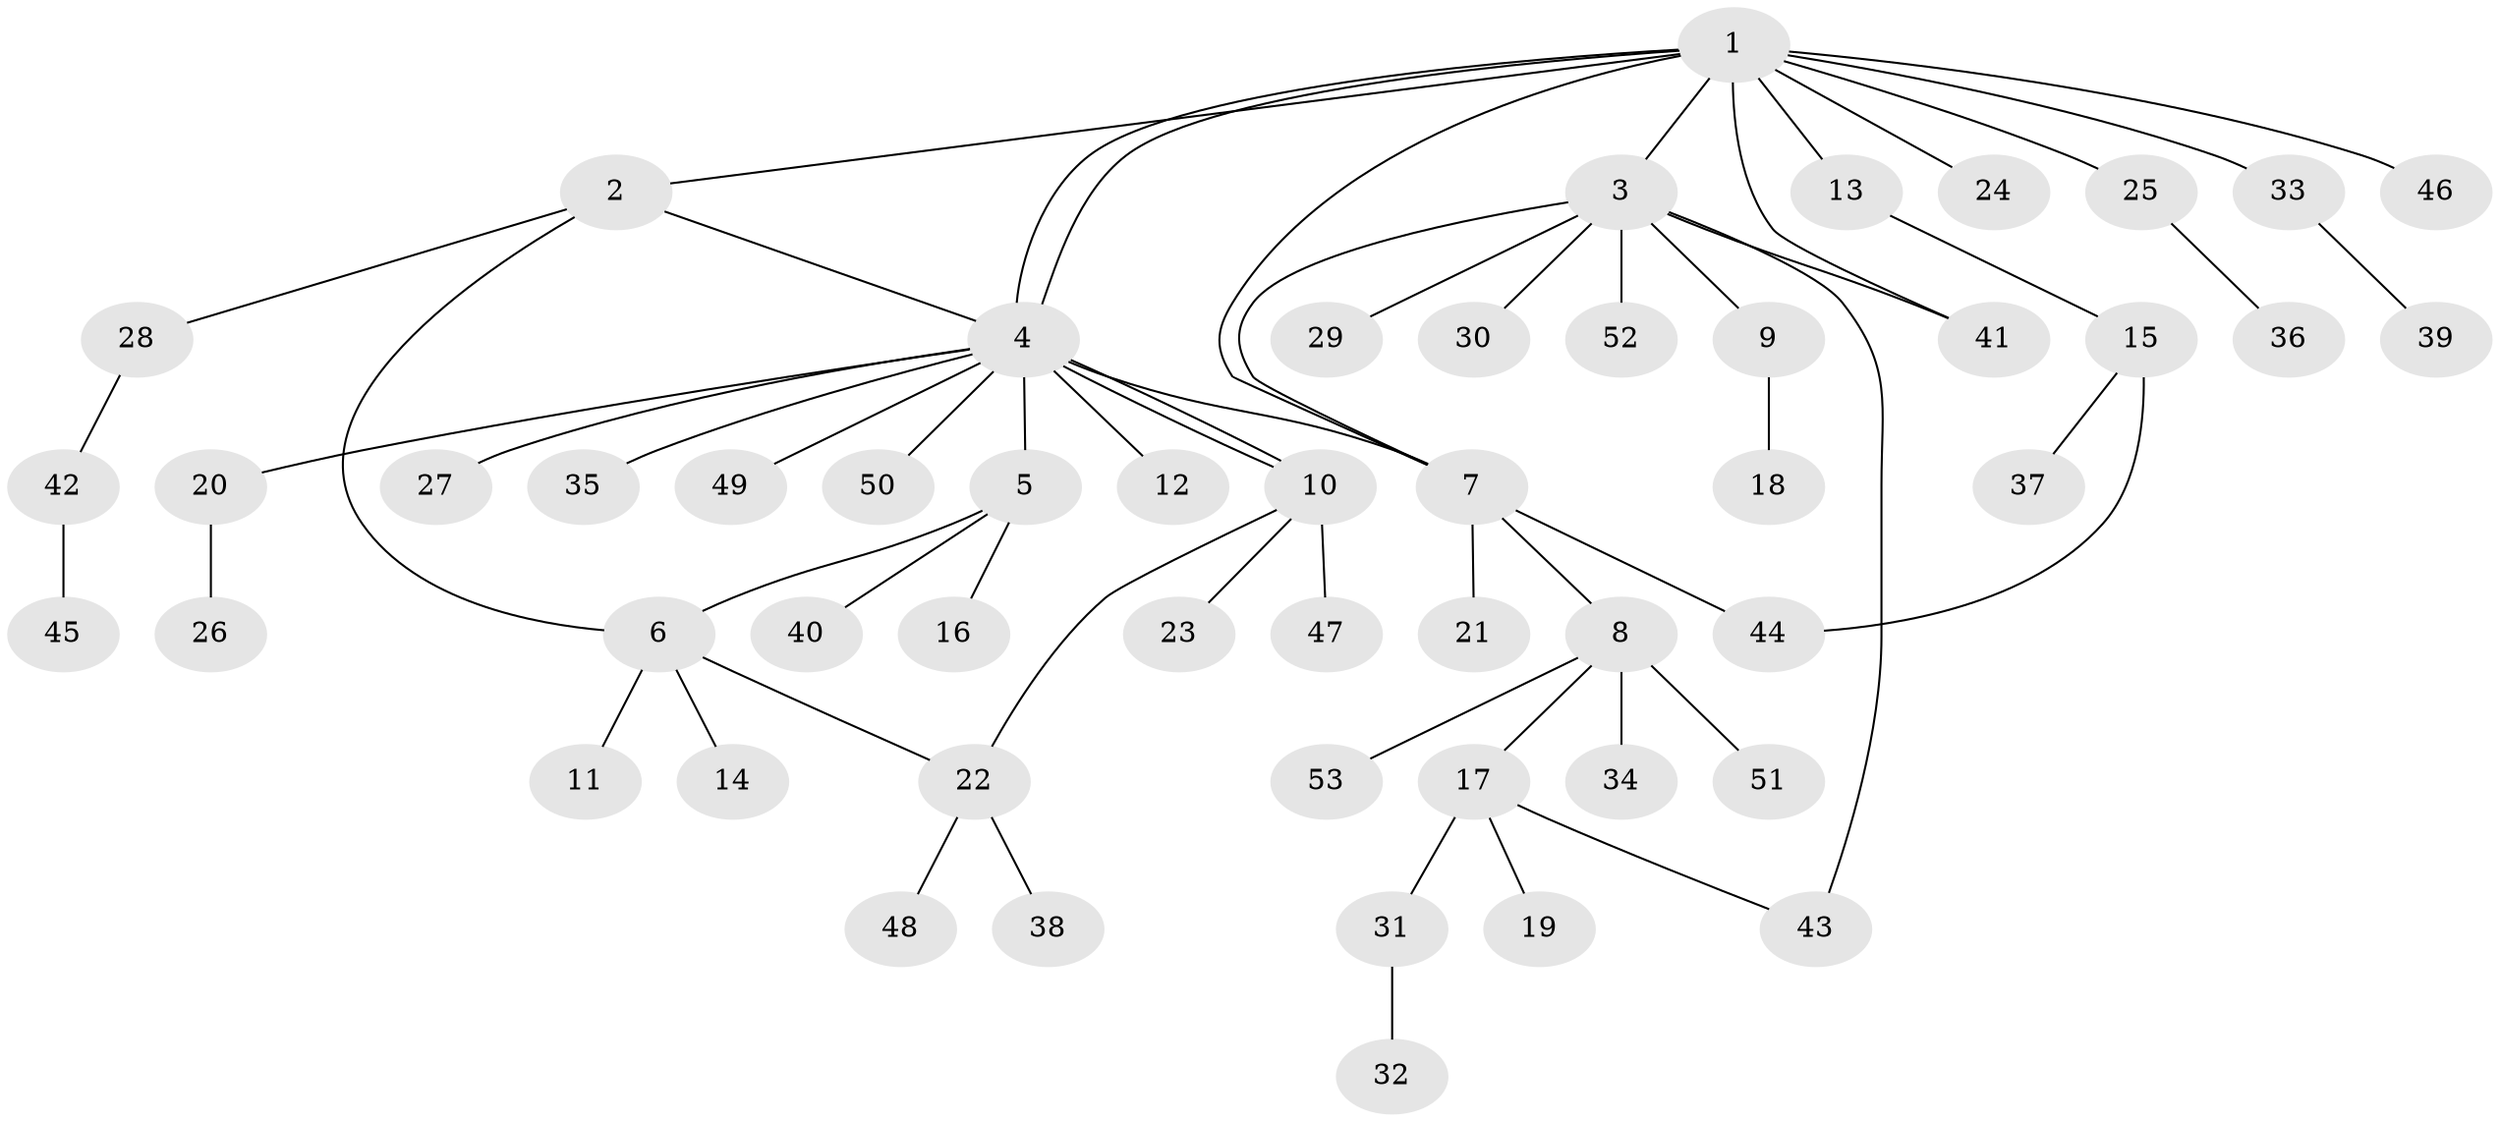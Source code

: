 // Generated by graph-tools (version 1.1) at 2025/48/03/09/25 04:48:50]
// undirected, 53 vertices, 62 edges
graph export_dot {
graph [start="1"]
  node [color=gray90,style=filled];
  1;
  2;
  3;
  4;
  5;
  6;
  7;
  8;
  9;
  10;
  11;
  12;
  13;
  14;
  15;
  16;
  17;
  18;
  19;
  20;
  21;
  22;
  23;
  24;
  25;
  26;
  27;
  28;
  29;
  30;
  31;
  32;
  33;
  34;
  35;
  36;
  37;
  38;
  39;
  40;
  41;
  42;
  43;
  44;
  45;
  46;
  47;
  48;
  49;
  50;
  51;
  52;
  53;
  1 -- 2;
  1 -- 3;
  1 -- 4;
  1 -- 4;
  1 -- 7;
  1 -- 13;
  1 -- 24;
  1 -- 25;
  1 -- 33;
  1 -- 41;
  1 -- 46;
  2 -- 4;
  2 -- 6;
  2 -- 28;
  3 -- 7;
  3 -- 9;
  3 -- 29;
  3 -- 30;
  3 -- 41;
  3 -- 43;
  3 -- 52;
  4 -- 5;
  4 -- 7;
  4 -- 10;
  4 -- 10;
  4 -- 12;
  4 -- 20;
  4 -- 27;
  4 -- 35;
  4 -- 49;
  4 -- 50;
  5 -- 6;
  5 -- 16;
  5 -- 40;
  6 -- 11;
  6 -- 14;
  6 -- 22;
  7 -- 8;
  7 -- 21;
  7 -- 44;
  8 -- 17;
  8 -- 34;
  8 -- 51;
  8 -- 53;
  9 -- 18;
  10 -- 22;
  10 -- 23;
  10 -- 47;
  13 -- 15;
  15 -- 37;
  15 -- 44;
  17 -- 19;
  17 -- 31;
  17 -- 43;
  20 -- 26;
  22 -- 38;
  22 -- 48;
  25 -- 36;
  28 -- 42;
  31 -- 32;
  33 -- 39;
  42 -- 45;
}
